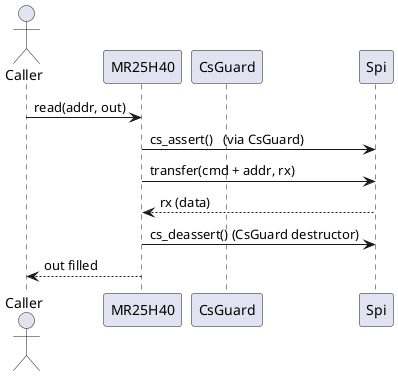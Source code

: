 @startuml seq_diagram_block_read

actor "Caller" as C
participant "MR25H40" as MR
participant "CsGuard" as CS
participant "Spi" as SPI

C -> MR : read(addr, out)
MR -> SPI : cs_assert()   (via CsGuard)
MR -> SPI : transfer(cmd + addr, rx)
SPI --> MR : rx (data)
MR -> SPI : cs_deassert() (CsGuard destructor)
MR --> C : out filled

@enduml
